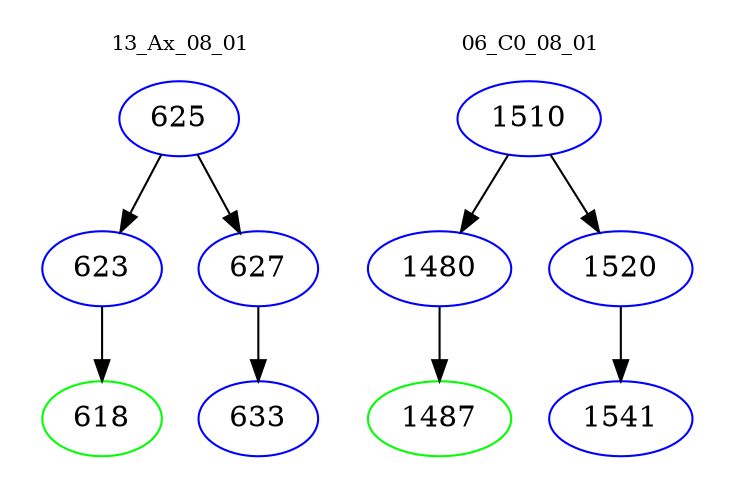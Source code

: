 digraph{
subgraph cluster_0 {
color = white
label = "13_Ax_08_01";
fontsize=10;
T0_625 [label="625", color="blue"]
T0_625 -> T0_623 [color="black"]
T0_623 [label="623", color="blue"]
T0_623 -> T0_618 [color="black"]
T0_618 [label="618", color="green"]
T0_625 -> T0_627 [color="black"]
T0_627 [label="627", color="blue"]
T0_627 -> T0_633 [color="black"]
T0_633 [label="633", color="blue"]
}
subgraph cluster_1 {
color = white
label = "06_C0_08_01";
fontsize=10;
T1_1510 [label="1510", color="blue"]
T1_1510 -> T1_1480 [color="black"]
T1_1480 [label="1480", color="blue"]
T1_1480 -> T1_1487 [color="black"]
T1_1487 [label="1487", color="green"]
T1_1510 -> T1_1520 [color="black"]
T1_1520 [label="1520", color="blue"]
T1_1520 -> T1_1541 [color="black"]
T1_1541 [label="1541", color="blue"]
}
}
